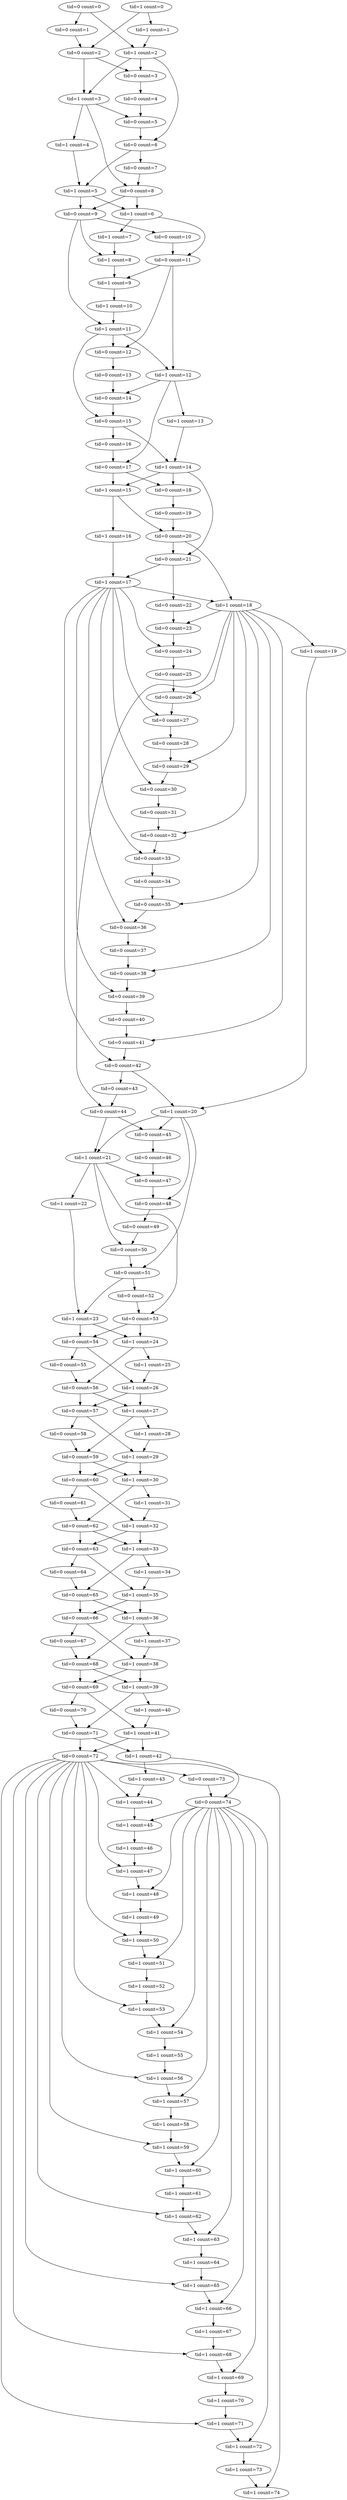 digraph G {
0 [count=0, is_write=0, label="tid=0 count=0", start_addr=0, tid=0];
1 [count=1, is_write=0, label="tid=0 count=1", start_addr=0, tid=0];
2 [count=2, is_write=0, label="tid=0 count=2", start_addr=0, tid=0];
3 [count=3, is_write=0, label="tid=0 count=3", start_addr=0, tid=0];
4 [count=4, is_write=0, label="tid=0 count=4", start_addr=0, tid=0];
5 [count=5, is_write=0, label="tid=0 count=5", start_addr=0, tid=0];
6 [count=6, is_write=0, label="tid=0 count=6", start_addr=0, tid=0];
7 [count=7, is_write=0, label="tid=0 count=7", start_addr=0, tid=0];
8 [count=8, is_write=0, label="tid=0 count=8", start_addr=0, tid=0];
9 [count=9, is_write=0, label="tid=0 count=9", start_addr=0, tid=0];
10 [count=10, is_write=0, label="tid=0 count=10", start_addr=0, tid=0];
11 [count=11, is_write=0, label="tid=0 count=11", start_addr=0, tid=0];
12 [count=12, is_write=0, label="tid=0 count=12", start_addr=0, tid=0];
13 [count=13, is_write=0, label="tid=0 count=13", start_addr=0, tid=0];
14 [count=14, is_write=0, label="tid=0 count=14", start_addr=0, tid=0];
15 [count=15, is_write=0, label="tid=0 count=15", start_addr=0, tid=0];
16 [count=16, is_write=0, label="tid=0 count=16", start_addr=0, tid=0];
17 [count=17, is_write=0, label="tid=0 count=17", start_addr=0, tid=0];
18 [count=18, is_write=0, label="tid=0 count=18", start_addr=0, tid=0];
19 [count=19, is_write=0, label="tid=0 count=19", start_addr=0, tid=0];
20 [count=20, is_write=0, label="tid=0 count=20", start_addr=0, tid=0];
21 [count=21, is_write=0, label="tid=0 count=21", start_addr=0, tid=0];
22 [count=22, is_write=0, label="tid=0 count=22", start_addr=0, tid=0];
23 [count=23, is_write=0, label="tid=0 count=23", start_addr=0, tid=0];
24 [count=24, is_write=0, label="tid=0 count=24", start_addr=0, tid=0];
25 [count=25, is_write=0, label="tid=0 count=25", start_addr=0, tid=0];
26 [count=26, is_write=0, label="tid=0 count=26", start_addr=0, tid=0];
27 [count=27, is_write=0, label="tid=0 count=27", start_addr=0, tid=0];
28 [count=28, is_write=0, label="tid=0 count=28", start_addr=0, tid=0];
29 [count=29, is_write=0, label="tid=0 count=29", start_addr=0, tid=0];
30 [count=30, is_write=0, label="tid=0 count=30", start_addr=0, tid=0];
31 [count=31, is_write=0, label="tid=0 count=31", start_addr=0, tid=0];
32 [count=32, is_write=0, label="tid=0 count=32", start_addr=0, tid=0];
33 [count=33, is_write=0, label="tid=0 count=33", start_addr=0, tid=0];
34 [count=34, is_write=0, label="tid=0 count=34", start_addr=0, tid=0];
35 [count=35, is_write=0, label="tid=0 count=35", start_addr=0, tid=0];
36 [count=36, is_write=0, label="tid=0 count=36", start_addr=0, tid=0];
37 [count=37, is_write=0, label="tid=0 count=37", start_addr=0, tid=0];
38 [count=38, is_write=0, label="tid=0 count=38", start_addr=0, tid=0];
39 [count=39, is_write=0, label="tid=0 count=39", start_addr=0, tid=0];
40 [count=40, is_write=0, label="tid=0 count=40", start_addr=0, tid=0];
41 [count=41, is_write=0, label="tid=0 count=41", start_addr=0, tid=0];
42 [count=42, is_write=0, label="tid=0 count=42", start_addr=0, tid=0];
43 [count=43, is_write=0, label="tid=0 count=43", start_addr=0, tid=0];
44 [count=44, is_write=0, label="tid=0 count=44", start_addr=0, tid=0];
45 [count=45, is_write=0, label="tid=0 count=45", start_addr=0, tid=0];
46 [count=46, is_write=0, label="tid=0 count=46", start_addr=0, tid=0];
47 [count=47, is_write=0, label="tid=0 count=47", start_addr=0, tid=0];
48 [count=48, is_write=0, label="tid=0 count=48", start_addr=0, tid=0];
49 [count=49, is_write=0, label="tid=0 count=49", start_addr=0, tid=0];
50 [count=50, is_write=0, label="tid=0 count=50", start_addr=0, tid=0];
51 [count=51, is_write=0, label="tid=0 count=51", start_addr=0, tid=0];
52 [count=52, is_write=0, label="tid=0 count=52", start_addr=0, tid=0];
53 [count=53, is_write=0, label="tid=0 count=53", start_addr=0, tid=0];
54 [count=54, is_write=0, label="tid=0 count=54", start_addr=0, tid=0];
55 [count=55, is_write=0, label="tid=0 count=55", start_addr=0, tid=0];
56 [count=56, is_write=0, label="tid=0 count=56", start_addr=0, tid=0];
57 [count=57, is_write=0, label="tid=0 count=57", start_addr=0, tid=0];
58 [count=58, is_write=0, label="tid=0 count=58", start_addr=0, tid=0];
59 [count=59, is_write=0, label="tid=0 count=59", start_addr=0, tid=0];
60 [count=60, is_write=0, label="tid=0 count=60", start_addr=0, tid=0];
61 [count=61, is_write=0, label="tid=0 count=61", start_addr=0, tid=0];
62 [count=62, is_write=0, label="tid=0 count=62", start_addr=0, tid=0];
63 [count=63, is_write=0, label="tid=0 count=63", start_addr=0, tid=0];
64 [count=64, is_write=0, label="tid=0 count=64", start_addr=0, tid=0];
65 [count=65, is_write=0, label="tid=0 count=65", start_addr=0, tid=0];
66 [count=66, is_write=0, label="tid=0 count=66", start_addr=0, tid=0];
67 [count=67, is_write=0, label="tid=0 count=67", start_addr=0, tid=0];
68 [count=68, is_write=0, label="tid=0 count=68", start_addr=0, tid=0];
69 [count=69, is_write=0, label="tid=0 count=69", start_addr=0, tid=0];
70 [count=70, is_write=0, label="tid=0 count=70", start_addr=0, tid=0];
71 [count=71, is_write=0, label="tid=0 count=71", start_addr=0, tid=0];
72 [count=72, is_write=0, label="tid=0 count=72", start_addr=0, tid=0];
73 [count=73, is_write=0, label="tid=0 count=73", start_addr=0, tid=0];
74 [count=74, is_write=0, label="tid=0 count=74", start_addr=0, tid=0];
80 [count=0, is_write=0, label="tid=1 count=0", start_addr=0, tid=1];
81 [count=1, is_write=0, label="tid=1 count=1", start_addr=0, tid=1];
82 [count=2, is_write=0, label="tid=1 count=2", start_addr=0, tid=1];
83 [count=3, is_write=0, label="tid=1 count=3", start_addr=0, tid=1];
84 [count=4, is_write=0, label="tid=1 count=4", start_addr=0, tid=1];
85 [count=5, is_write=0, label="tid=1 count=5", start_addr=0, tid=1];
86 [count=6, is_write=0, label="tid=1 count=6", start_addr=0, tid=1];
87 [count=7, is_write=0, label="tid=1 count=7", start_addr=0, tid=1];
88 [count=8, is_write=0, label="tid=1 count=8", start_addr=0, tid=1];
89 [count=9, is_write=0, label="tid=1 count=9", start_addr=0, tid=1];
90 [count=10, is_write=0, label="tid=1 count=10", start_addr=0, tid=1];
91 [count=11, is_write=0, label="tid=1 count=11", start_addr=0, tid=1];
92 [count=12, is_write=0, label="tid=1 count=12", start_addr=0, tid=1];
93 [count=13, is_write=0, label="tid=1 count=13", start_addr=0, tid=1];
94 [count=14, is_write=0, label="tid=1 count=14", start_addr=0, tid=1];
95 [count=15, is_write=0, label="tid=1 count=15", start_addr=0, tid=1];
96 [count=16, is_write=0, label="tid=1 count=16", start_addr=0, tid=1];
97 [count=17, is_write=0, label="tid=1 count=17", start_addr=0, tid=1];
98 [count=18, is_write=0, label="tid=1 count=18", start_addr=0, tid=1];
99 [count=19, is_write=0, label="tid=1 count=19", start_addr=0, tid=1];
100 [count=20, is_write=0, label="tid=1 count=20", start_addr=0, tid=1];
101 [count=21, is_write=0, label="tid=1 count=21", start_addr=0, tid=1];
102 [count=22, is_write=0, label="tid=1 count=22", start_addr=0, tid=1];
103 [count=23, is_write=0, label="tid=1 count=23", start_addr=0, tid=1];
104 [count=24, is_write=0, label="tid=1 count=24", start_addr=0, tid=1];
105 [count=25, is_write=0, label="tid=1 count=25", start_addr=0, tid=1];
106 [count=26, is_write=0, label="tid=1 count=26", start_addr=0, tid=1];
107 [count=27, is_write=0, label="tid=1 count=27", start_addr=0, tid=1];
108 [count=28, is_write=0, label="tid=1 count=28", start_addr=0, tid=1];
109 [count=29, is_write=0, label="tid=1 count=29", start_addr=0, tid=1];
110 [count=30, is_write=0, label="tid=1 count=30", start_addr=0, tid=1];
111 [count=31, is_write=0, label="tid=1 count=31", start_addr=0, tid=1];
112 [count=32, is_write=0, label="tid=1 count=32", start_addr=0, tid=1];
113 [count=33, is_write=0, label="tid=1 count=33", start_addr=0, tid=1];
114 [count=34, is_write=0, label="tid=1 count=34", start_addr=0, tid=1];
115 [count=35, is_write=0, label="tid=1 count=35", start_addr=0, tid=1];
116 [count=36, is_write=0, label="tid=1 count=36", start_addr=0, tid=1];
117 [count=37, is_write=0, label="tid=1 count=37", start_addr=0, tid=1];
118 [count=38, is_write=0, label="tid=1 count=38", start_addr=0, tid=1];
119 [count=39, is_write=0, label="tid=1 count=39", start_addr=0, tid=1];
120 [count=40, is_write=0, label="tid=1 count=40", start_addr=0, tid=1];
121 [count=41, is_write=0, label="tid=1 count=41", start_addr=0, tid=1];
122 [count=42, is_write=0, label="tid=1 count=42", start_addr=0, tid=1];
123 [count=43, is_write=0, label="tid=1 count=43", start_addr=0, tid=1];
124 [count=44, is_write=0, label="tid=1 count=44", start_addr=0, tid=1];
125 [count=45, is_write=0, label="tid=1 count=45", start_addr=0, tid=1];
126 [count=46, is_write=0, label="tid=1 count=46", start_addr=0, tid=1];
127 [count=47, is_write=0, label="tid=1 count=47", start_addr=0, tid=1];
128 [count=48, is_write=0, label="tid=1 count=48", start_addr=0, tid=1];
129 [count=49, is_write=0, label="tid=1 count=49", start_addr=0, tid=1];
130 [count=50, is_write=0, label="tid=1 count=50", start_addr=0, tid=1];
131 [count=51, is_write=0, label="tid=1 count=51", start_addr=0, tid=1];
132 [count=52, is_write=0, label="tid=1 count=52", start_addr=0, tid=1];
133 [count=53, is_write=0, label="tid=1 count=53", start_addr=0, tid=1];
134 [count=54, is_write=0, label="tid=1 count=54", start_addr=0, tid=1];
135 [count=55, is_write=0, label="tid=1 count=55", start_addr=0, tid=1];
136 [count=56, is_write=0, label="tid=1 count=56", start_addr=0, tid=1];
137 [count=57, is_write=0, label="tid=1 count=57", start_addr=0, tid=1];
138 [count=58, is_write=0, label="tid=1 count=58", start_addr=0, tid=1];
139 [count=59, is_write=0, label="tid=1 count=59", start_addr=0, tid=1];
140 [count=60, is_write=0, label="tid=1 count=60", start_addr=0, tid=1];
141 [count=61, is_write=0, label="tid=1 count=61", start_addr=0, tid=1];
142 [count=62, is_write=0, label="tid=1 count=62", start_addr=0, tid=1];
143 [count=63, is_write=0, label="tid=1 count=63", start_addr=0, tid=1];
144 [count=64, is_write=0, label="tid=1 count=64", start_addr=0, tid=1];
145 [count=65, is_write=0, label="tid=1 count=65", start_addr=0, tid=1];
146 [count=66, is_write=0, label="tid=1 count=66", start_addr=0, tid=1];
147 [count=67, is_write=0, label="tid=1 count=67", start_addr=0, tid=1];
148 [count=68, is_write=0, label="tid=1 count=68", start_addr=0, tid=1];
149 [count=69, is_write=0, label="tid=1 count=69", start_addr=0, tid=1];
150 [count=70, is_write=0, label="tid=1 count=70", start_addr=0, tid=1];
151 [count=71, is_write=0, label="tid=1 count=71", start_addr=0, tid=1];
152 [count=72, is_write=0, label="tid=1 count=72", start_addr=0, tid=1];
153 [count=73, is_write=0, label="tid=1 count=73", start_addr=0, tid=1];
154 [count=74, is_write=0, label="tid=1 count=74", start_addr=0, tid=1];
0->1 ;
1->2 ;
2->3 ;
3->4 ;
4->5 ;
5->6 ;
6->7 ;
7->8 ;
8->9 ;
9->10 ;
10->11 ;
11->12 ;
12->13 ;
13->14 ;
14->15 ;
15->16 ;
16->17 ;
17->18 ;
18->19 ;
19->20 ;
20->21 ;
21->22 ;
22->23 ;
23->24 ;
24->25 ;
25->26 ;
26->27 ;
27->28 ;
28->29 ;
29->30 ;
30->31 ;
31->32 ;
32->33 ;
33->34 ;
34->35 ;
35->36 ;
36->37 ;
37->38 ;
38->39 ;
39->40 ;
40->41 ;
41->42 ;
42->43 ;
43->44 ;
44->45 ;
45->46 ;
46->47 ;
47->48 ;
48->49 ;
49->50 ;
50->51 ;
51->52 ;
52->53 ;
53->54 ;
54->55 ;
55->56 ;
56->57 ;
57->58 ;
58->59 ;
59->60 ;
60->61 ;
61->62 ;
62->63 ;
63->64 ;
64->65 ;
65->66 ;
66->67 ;
67->68 ;
68->69 ;
69->70 ;
70->71 ;
71->72 ;
72->73 ;
73->74 ;
80->81 ;
81->82 ;
82->83 ;
83->84 ;
84->85 ;
85->86 ;
86->87 ;
87->88 ;
88->89 ;
89->90 ;
90->91 ;
91->92 ;
92->93 ;
93->94 ;
94->95 ;
95->96 ;
96->97 ;
97->98 ;
98->99 ;
99->100 ;
100->101 ;
101->102 ;
102->103 ;
103->104 ;
104->105 ;
105->106 ;
106->107 ;
107->108 ;
108->109 ;
109->110 ;
110->111 ;
111->112 ;
112->113 ;
113->114 ;
114->115 ;
115->116 ;
116->117 ;
117->118 ;
118->119 ;
119->120 ;
120->121 ;
121->122 ;
122->123 ;
123->124 ;
124->125 ;
125->126 ;
126->127 ;
127->128 ;
128->129 ;
129->130 ;
130->131 ;
131->132 ;
132->133 ;
133->134 ;
134->135 ;
135->136 ;
136->137 ;
137->138 ;
138->139 ;
139->140 ;
140->141 ;
141->142 ;
142->143 ;
143->144 ;
144->145 ;
145->146 ;
146->147 ;
147->148 ;
148->149 ;
149->150 ;
150->151 ;
151->152 ;
152->153 ;
153->154 ;
0->82 ;
2->83 ;
6->85 ;
8->86 ;
9->91 ;
9->88 ;
11->92 ;
11->89 ;
15->94 ;
17->95 ;
20->98 ;
21->97 ;
42->100 ;
44->101 ;
51->103 ;
53->104 ;
54->106 ;
56->107 ;
57->109 ;
59->110 ;
60->112 ;
62->113 ;
63->115 ;
65->116 ;
66->118 ;
68->119 ;
69->121 ;
71->122 ;
72->154 ;
72->133 ;
72->142 ;
72->130 ;
72->136 ;
72->124 ;
72->139 ;
72->127 ;
72->148 ;
72->145 ;
72->151 ;
74->149 ;
74->152 ;
74->143 ;
74->146 ;
74->137 ;
74->128 ;
74->140 ;
74->131 ;
74->125 ;
74->134 ;
80->2 ;
82->6 ;
82->3 ;
83->8 ;
83->5 ;
85->9 ;
86->11 ;
91->15 ;
91->12 ;
92->17 ;
92->14 ;
94->21 ;
94->18 ;
95->20 ;
97->42 ;
97->39 ;
97->36 ;
97->24 ;
97->27 ;
97->30 ;
97->33 ;
98->44 ;
98->41 ;
98->38 ;
98->35 ;
98->23 ;
98->26 ;
98->29 ;
98->32 ;
100->51 ;
100->48 ;
100->45 ;
101->53 ;
101->50 ;
101->47 ;
103->54 ;
104->56 ;
106->57 ;
107->59 ;
109->60 ;
110->62 ;
112->63 ;
113->65 ;
115->66 ;
116->68 ;
118->69 ;
119->71 ;
121->72 ;
122->74 ;
}
